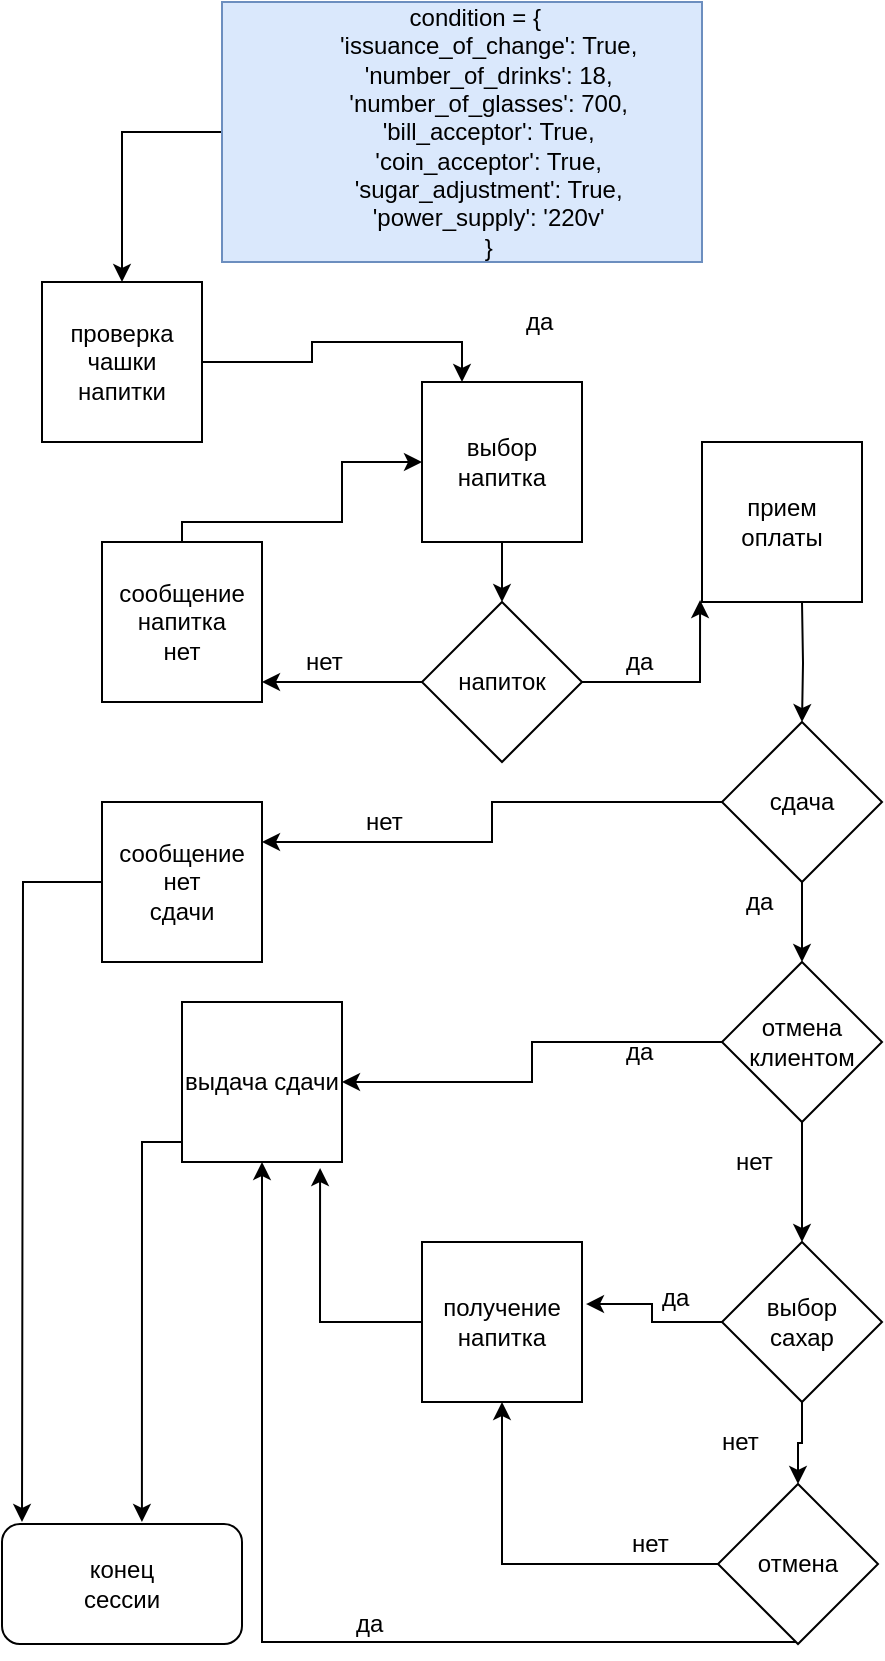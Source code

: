 <mxfile version="12.1.0" type="github" pages="1"><diagram id="jaVZzXoVT1tIdg-2ltXb" name="Page-1"><mxGraphModel dx="1133" dy="1502" grid="1" gridSize="10" guides="1" tooltips="1" connect="1" arrows="1" fold="1" page="1" pageScale="1" pageWidth="850" pageHeight="1100" math="0" shadow="0"><root><mxCell id="0"/><mxCell id="1" parent="0"/><mxCell id="OfmsoMh6akPETzCI9J7J-86" value="" style="edgeStyle=orthogonalEdgeStyle;rounded=0;orthogonalLoop=1;jettySize=auto;html=1;align=center;" edge="1" parent="1" source="OfmsoMh6akPETzCI9J7J-1" target="OfmsoMh6akPETzCI9J7J-84"><mxGeometry relative="1" as="geometry"/></mxCell><mxCell id="OfmsoMh6akPETzCI9J7J-1" value="&amp;nbsp;&amp;nbsp;&amp;nbsp; condition = {&lt;br&gt;&amp;nbsp;&amp;nbsp;&amp;nbsp;&amp;nbsp;&amp;nbsp;&amp;nbsp;&amp;nbsp; 'issuance_of_change': True,&lt;br&gt;&amp;nbsp;&amp;nbsp;&amp;nbsp;&amp;nbsp;&amp;nbsp;&amp;nbsp;&amp;nbsp; 'number_of_drinks': 18,&lt;br&gt;&amp;nbsp;&amp;nbsp;&amp;nbsp;&amp;nbsp;&amp;nbsp;&amp;nbsp;&amp;nbsp; 'number_of_glasses': 700,&lt;br&gt;&amp;nbsp;&amp;nbsp;&amp;nbsp;&amp;nbsp;&amp;nbsp;&amp;nbsp;&amp;nbsp; 'bill_acceptor': True,&lt;br&gt;&amp;nbsp;&amp;nbsp;&amp;nbsp;&amp;nbsp;&amp;nbsp;&amp;nbsp;&amp;nbsp; 'coin_acceptor': True,&lt;br&gt;&amp;nbsp;&amp;nbsp;&amp;nbsp;&amp;nbsp;&amp;nbsp;&amp;nbsp;&amp;nbsp; 'sugar_adjustment': True,&lt;br&gt;&amp;nbsp;&amp;nbsp;&amp;nbsp;&amp;nbsp;&amp;nbsp;&amp;nbsp;&amp;nbsp; 'power_supply': '220v'&lt;br&gt;&amp;nbsp;&amp;nbsp;&amp;nbsp;&amp;nbsp;&amp;nbsp;&amp;nbsp;&amp;nbsp; }" style="rounded=0;whiteSpace=wrap;html=1;fillColor=#dae8fc;strokeColor=#6c8ebf;" vertex="1" parent="1"><mxGeometry x="260" y="-20" width="240" height="130" as="geometry"/></mxCell><mxCell id="OfmsoMh6akPETzCI9J7J-17" value="" style="edgeStyle=orthogonalEdgeStyle;rounded=0;orthogonalLoop=1;jettySize=auto;html=1;align=center;" edge="1" parent="1" source="OfmsoMh6akPETzCI9J7J-3"><mxGeometry relative="1" as="geometry"><mxPoint x="400" y="280" as="targetPoint"/></mxGeometry></mxCell><mxCell id="OfmsoMh6akPETzCI9J7J-3" value="выбор напитка" style="whiteSpace=wrap;html=1;aspect=fixed;" vertex="1" parent="1"><mxGeometry x="360" y="170" width="80" height="80" as="geometry"/></mxCell><mxCell id="OfmsoMh6akPETzCI9J7J-23" value="" style="edgeStyle=orthogonalEdgeStyle;rounded=0;orthogonalLoop=1;jettySize=auto;html=1;align=center;entryX=0;entryY=0.5;entryDx=0;entryDy=0;" edge="1" parent="1" source="OfmsoMh6akPETzCI9J7J-13" target="OfmsoMh6akPETzCI9J7J-3"><mxGeometry relative="1" as="geometry"><mxPoint x="280" y="210" as="targetPoint"/><Array as="points"><mxPoint x="240" y="240"/><mxPoint x="320" y="240"/><mxPoint x="320" y="210"/></Array></mxGeometry></mxCell><mxCell id="OfmsoMh6akPETzCI9J7J-13" value="&lt;div&gt;сообщение&lt;/div&gt;&lt;div&gt;напитка&lt;/div&gt;&lt;div&gt;нет&lt;br&gt;&lt;/div&gt;" style="whiteSpace=wrap;html=1;aspect=fixed;" vertex="1" parent="1"><mxGeometry x="200" y="250" width="80" height="80" as="geometry"/></mxCell><mxCell id="OfmsoMh6akPETzCI9J7J-21" value="" style="edgeStyle=orthogonalEdgeStyle;rounded=0;orthogonalLoop=1;jettySize=auto;html=1;align=center;" edge="1" parent="1" source="OfmsoMh6akPETzCI9J7J-15"><mxGeometry relative="1" as="geometry"><mxPoint x="280" y="320" as="targetPoint"/></mxGeometry></mxCell><mxCell id="OfmsoMh6akPETzCI9J7J-15" value="нет" style="text;html=1;resizable=0;points=[];autosize=1;align=left;verticalAlign=top;spacingTop=-4;" vertex="1" parent="1"><mxGeometry x="370" y="310" width="40" height="20" as="geometry"/></mxCell><mxCell id="OfmsoMh6akPETzCI9J7J-27" value="" style="edgeStyle=orthogonalEdgeStyle;rounded=0;orthogonalLoop=1;jettySize=auto;html=1;align=center;entryX=-0.012;entryY=0.988;entryDx=0;entryDy=0;entryPerimeter=0;" edge="1" parent="1" source="OfmsoMh6akPETzCI9J7J-18" target="OfmsoMh6akPETzCI9J7J-35"><mxGeometry relative="1" as="geometry"><mxPoint x="510" y="240" as="targetPoint"/><Array as="points"><mxPoint x="499" y="320"/></Array></mxGeometry></mxCell><mxCell id="OfmsoMh6akPETzCI9J7J-18" value="напиток" style="rhombus;whiteSpace=wrap;html=1;" vertex="1" parent="1"><mxGeometry x="360" y="280" width="80" height="80" as="geometry"/></mxCell><mxCell id="OfmsoMh6akPETzCI9J7J-34" value="" style="edgeStyle=orthogonalEdgeStyle;rounded=0;orthogonalLoop=1;jettySize=auto;html=1;align=center;" edge="1" parent="1" target="OfmsoMh6akPETzCI9J7J-33"><mxGeometry relative="1" as="geometry"><mxPoint x="550" y="280" as="sourcePoint"/></mxGeometry></mxCell><mxCell id="OfmsoMh6akPETzCI9J7J-39" value="" style="edgeStyle=orthogonalEdgeStyle;rounded=0;orthogonalLoop=1;jettySize=auto;html=1;align=center;entryX=1;entryY=0.25;entryDx=0;entryDy=0;" edge="1" parent="1" source="OfmsoMh6akPETzCI9J7J-33" target="OfmsoMh6akPETzCI9J7J-40"><mxGeometry relative="1" as="geometry"><mxPoint x="290" y="400" as="targetPoint"/></mxGeometry></mxCell><mxCell id="OfmsoMh6akPETzCI9J7J-43" value="" style="edgeStyle=orthogonalEdgeStyle;rounded=0;orthogonalLoop=1;jettySize=auto;html=1;align=center;" edge="1" parent="1" source="OfmsoMh6akPETzCI9J7J-33" target="OfmsoMh6akPETzCI9J7J-42"><mxGeometry relative="1" as="geometry"/></mxCell><mxCell id="OfmsoMh6akPETzCI9J7J-33" value="сдача" style="rhombus;whiteSpace=wrap;html=1;" vertex="1" parent="1"><mxGeometry x="510" y="340" width="80" height="80" as="geometry"/></mxCell><mxCell id="OfmsoMh6akPETzCI9J7J-55" value="" style="edgeStyle=orthogonalEdgeStyle;rounded=0;orthogonalLoop=1;jettySize=auto;html=1;align=center;entryX=0.5;entryY=0;entryDx=0;entryDy=0;" edge="1" parent="1" source="OfmsoMh6akPETzCI9J7J-42" target="OfmsoMh6akPETzCI9J7J-65"><mxGeometry relative="1" as="geometry"><mxPoint x="550" y="610" as="targetPoint"/></mxGeometry></mxCell><mxCell id="OfmsoMh6akPETzCI9J7J-60" value="" style="edgeStyle=orthogonalEdgeStyle;rounded=0;orthogonalLoop=1;jettySize=auto;html=1;align=center;entryX=1;entryY=0.5;entryDx=0;entryDy=0;" edge="1" parent="1" source="OfmsoMh6akPETzCI9J7J-42" target="OfmsoMh6akPETzCI9J7J-52"><mxGeometry relative="1" as="geometry"><mxPoint x="430" y="500" as="targetPoint"/></mxGeometry></mxCell><mxCell id="OfmsoMh6akPETzCI9J7J-42" value="&lt;div&gt;отмена&lt;/div&gt;&lt;div&gt;клиентом&lt;br&gt;&lt;/div&gt;" style="rhombus;whiteSpace=wrap;html=1;" vertex="1" parent="1"><mxGeometry x="510" y="460" width="80" height="80" as="geometry"/></mxCell><mxCell id="OfmsoMh6akPETzCI9J7J-28" value="да" style="text;html=1;resizable=0;points=[];autosize=1;align=left;verticalAlign=top;spacingTop=-4;" vertex="1" parent="1"><mxGeometry x="460" y="300" width="30" height="20" as="geometry"/></mxCell><mxCell id="OfmsoMh6akPETzCI9J7J-32" value="нет" style="text;html=1;resizable=0;points=[];autosize=1;align=left;verticalAlign=top;spacingTop=-4;" vertex="1" parent="1"><mxGeometry x="300" y="300" width="40" height="20" as="geometry"/></mxCell><mxCell id="OfmsoMh6akPETzCI9J7J-35" value="&lt;div&gt;прием&lt;/div&gt;&lt;div&gt;оплаты&lt;br&gt;&lt;/div&gt;" style="whiteSpace=wrap;html=1;aspect=fixed;" vertex="1" parent="1"><mxGeometry x="500" y="200" width="80" height="80" as="geometry"/></mxCell><mxCell id="OfmsoMh6akPETzCI9J7J-91" value="" style="edgeStyle=orthogonalEdgeStyle;rounded=0;orthogonalLoop=1;jettySize=auto;html=1;align=center;" edge="1" parent="1" source="OfmsoMh6akPETzCI9J7J-40"><mxGeometry relative="1" as="geometry"><mxPoint x="160" y="740" as="targetPoint"/></mxGeometry></mxCell><mxCell id="OfmsoMh6akPETzCI9J7J-40" value="&lt;div&gt;сообщение&lt;/div&gt;&lt;div&gt;нет&lt;/div&gt;&lt;div&gt;сдачи&lt;br&gt;&lt;/div&gt;" style="whiteSpace=wrap;html=1;aspect=fixed;" vertex="1" parent="1"><mxGeometry x="200" y="380" width="80" height="80" as="geometry"/></mxCell><mxCell id="OfmsoMh6akPETzCI9J7J-41" value="&lt;div&gt;нет&lt;/div&gt;" style="text;html=1;resizable=0;points=[];autosize=1;align=left;verticalAlign=top;spacingTop=-4;" vertex="1" parent="1"><mxGeometry x="330" y="380" width="40" height="20" as="geometry"/></mxCell><mxCell id="OfmsoMh6akPETzCI9J7J-49" value="да" style="text;html=1;resizable=0;points=[];autosize=1;align=left;verticalAlign=top;spacingTop=-4;" vertex="1" parent="1"><mxGeometry x="520" y="420" width="30" height="20" as="geometry"/></mxCell><mxCell id="OfmsoMh6akPETzCI9J7J-89" style="edgeStyle=orthogonalEdgeStyle;rounded=0;orthogonalLoop=1;jettySize=auto;html=1;align=center;entryX=0.583;entryY=-0.017;entryDx=0;entryDy=0;entryPerimeter=0;" edge="1" parent="1" source="OfmsoMh6akPETzCI9J7J-52" target="OfmsoMh6akPETzCI9J7J-88"><mxGeometry relative="1" as="geometry"><mxPoint x="220" y="730" as="targetPoint"/><Array as="points"><mxPoint x="220" y="550"/></Array></mxGeometry></mxCell><mxCell id="OfmsoMh6akPETzCI9J7J-52" value="выдача сдачи" style="whiteSpace=wrap;html=1;aspect=fixed;" vertex="1" parent="1"><mxGeometry x="240" y="480" width="80" height="80" as="geometry"/></mxCell><mxCell id="OfmsoMh6akPETzCI9J7J-53" value="да" style="text;html=1;resizable=0;points=[];autosize=1;align=left;verticalAlign=top;spacingTop=-4;direction=south;" vertex="1" parent="1"><mxGeometry x="460" y="495" width="20" height="30" as="geometry"/></mxCell><mxCell id="OfmsoMh6akPETzCI9J7J-56" value="нет" style="text;html=1;resizable=0;points=[];autosize=1;align=left;verticalAlign=top;spacingTop=-4;" vertex="1" parent="1"><mxGeometry x="515" y="550" width="40" height="20" as="geometry"/></mxCell><mxCell id="OfmsoMh6akPETzCI9J7J-64" value="" style="edgeStyle=orthogonalEdgeStyle;rounded=0;orthogonalLoop=1;jettySize=auto;html=1;align=center;entryX=0.863;entryY=1.038;entryDx=0;entryDy=0;entryPerimeter=0;" edge="1" parent="1" source="OfmsoMh6akPETzCI9J7J-61" target="OfmsoMh6akPETzCI9J7J-52"><mxGeometry relative="1" as="geometry"><mxPoint x="270" y="620" as="targetPoint"/></mxGeometry></mxCell><mxCell id="OfmsoMh6akPETzCI9J7J-61" value="&lt;div&gt;получение&lt;/div&gt;&lt;div&gt;напитка&lt;br&gt;&lt;/div&gt;" style="whiteSpace=wrap;html=1;aspect=fixed;" vertex="1" parent="1"><mxGeometry x="360" y="600" width="80" height="80" as="geometry"/></mxCell><mxCell id="OfmsoMh6akPETzCI9J7J-68" style="edgeStyle=orthogonalEdgeStyle;rounded=0;orthogonalLoop=1;jettySize=auto;html=1;entryX=1.025;entryY=0.388;entryDx=0;entryDy=0;entryPerimeter=0;align=center;" edge="1" parent="1" source="OfmsoMh6akPETzCI9J7J-65" target="OfmsoMh6akPETzCI9J7J-61"><mxGeometry relative="1" as="geometry"/></mxCell><mxCell id="OfmsoMh6akPETzCI9J7J-71" value="" style="edgeStyle=orthogonalEdgeStyle;rounded=0;orthogonalLoop=1;jettySize=auto;html=1;align=center;" edge="1" parent="1" source="OfmsoMh6akPETzCI9J7J-65" target="OfmsoMh6akPETzCI9J7J-70"><mxGeometry relative="1" as="geometry"/></mxCell><mxCell id="OfmsoMh6akPETzCI9J7J-65" value="&lt;div&gt;выбор&lt;/div&gt;&lt;div&gt;сахар&lt;br&gt;&lt;/div&gt;" style="rhombus;whiteSpace=wrap;html=1;" vertex="1" parent="1"><mxGeometry x="510" y="600" width="80" height="80" as="geometry"/></mxCell><mxCell id="OfmsoMh6akPETzCI9J7J-75" style="edgeStyle=orthogonalEdgeStyle;rounded=0;orthogonalLoop=1;jettySize=auto;html=1;entryX=0.5;entryY=1;entryDx=0;entryDy=0;align=center;" edge="1" parent="1" source="OfmsoMh6akPETzCI9J7J-70" target="OfmsoMh6akPETzCI9J7J-61"><mxGeometry relative="1" as="geometry"/></mxCell><mxCell id="OfmsoMh6akPETzCI9J7J-77" style="edgeStyle=orthogonalEdgeStyle;rounded=0;orthogonalLoop=1;jettySize=auto;html=1;entryX=0.5;entryY=1;entryDx=0;entryDy=0;align=center;" edge="1" parent="1" source="OfmsoMh6akPETzCI9J7J-70" target="OfmsoMh6akPETzCI9J7J-52"><mxGeometry relative="1" as="geometry"><Array as="points"><mxPoint x="280" y="800"/></Array></mxGeometry></mxCell><mxCell id="OfmsoMh6akPETzCI9J7J-70" value="отмена" style="rhombus;whiteSpace=wrap;html=1;" vertex="1" parent="1"><mxGeometry x="508" y="721" width="80" height="80" as="geometry"/></mxCell><mxCell id="OfmsoMh6akPETzCI9J7J-69" value="да" style="text;html=1;resizable=0;points=[];autosize=1;align=left;verticalAlign=top;spacingTop=-4;" vertex="1" parent="1"><mxGeometry x="478" y="618" width="30" height="20" as="geometry"/></mxCell><mxCell id="OfmsoMh6akPETzCI9J7J-72" value="нет" style="text;html=1;resizable=0;points=[];autosize=1;align=left;verticalAlign=top;spacingTop=-4;" vertex="1" parent="1"><mxGeometry x="508" y="690" width="40" height="20" as="geometry"/></mxCell><mxCell id="OfmsoMh6akPETzCI9J7J-76" value="нет" style="text;html=1;resizable=0;points=[];autosize=1;align=left;verticalAlign=top;spacingTop=-4;" vertex="1" parent="1"><mxGeometry x="463" y="741" width="40" height="20" as="geometry"/></mxCell><mxCell id="OfmsoMh6akPETzCI9J7J-80" value="да" style="text;html=1;resizable=0;points=[];autosize=1;align=left;verticalAlign=top;spacingTop=-4;" vertex="1" parent="1"><mxGeometry x="325" y="781" width="30" height="20" as="geometry"/></mxCell><mxCell id="OfmsoMh6akPETzCI9J7J-85" value="" style="edgeStyle=orthogonalEdgeStyle;rounded=0;orthogonalLoop=1;jettySize=auto;html=1;align=center;entryX=0.25;entryY=0;entryDx=0;entryDy=0;" edge="1" parent="1" source="OfmsoMh6akPETzCI9J7J-84" target="OfmsoMh6akPETzCI9J7J-3"><mxGeometry relative="1" as="geometry"><mxPoint x="380" y="160" as="targetPoint"/></mxGeometry></mxCell><mxCell id="OfmsoMh6akPETzCI9J7J-84" value="&lt;div&gt;проверка&lt;/div&gt;&lt;div&gt;чашки&lt;/div&gt;&lt;div&gt;напитки&lt;br&gt;&lt;/div&gt;" style="whiteSpace=wrap;html=1;aspect=fixed;" vertex="1" parent="1"><mxGeometry x="170" y="120" width="80" height="80" as="geometry"/></mxCell><mxCell id="OfmsoMh6akPETzCI9J7J-87" value="да" style="text;html=1;resizable=0;points=[];autosize=1;align=left;verticalAlign=top;spacingTop=-4;" vertex="1" parent="1"><mxGeometry x="410" y="130" width="30" height="20" as="geometry"/></mxCell><mxCell id="OfmsoMh6akPETzCI9J7J-88" value="&lt;div&gt;конец&lt;/div&gt;&lt;div&gt;сессии&lt;br&gt;&lt;/div&gt;" style="rounded=1;whiteSpace=wrap;html=1;" vertex="1" parent="1"><mxGeometry x="150" y="741" width="120" height="60" as="geometry"/></mxCell></root></mxGraphModel></diagram></mxfile>